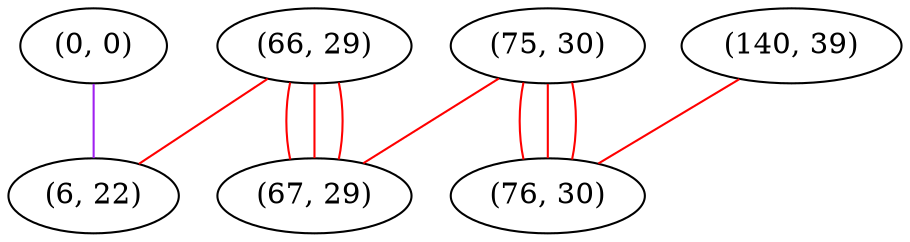 graph "" {
"(66, 29)";
"(0, 0)";
"(75, 30)";
"(140, 39)";
"(6, 22)";
"(76, 30)";
"(67, 29)";
"(66, 29)" -- "(67, 29)"  [color=red, key=0, weight=1];
"(66, 29)" -- "(67, 29)"  [color=red, key=1, weight=1];
"(66, 29)" -- "(67, 29)"  [color=red, key=2, weight=1];
"(66, 29)" -- "(6, 22)"  [color=red, key=0, weight=1];
"(0, 0)" -- "(6, 22)"  [color=purple, key=0, weight=4];
"(75, 30)" -- "(76, 30)"  [color=red, key=0, weight=1];
"(75, 30)" -- "(76, 30)"  [color=red, key=1, weight=1];
"(75, 30)" -- "(76, 30)"  [color=red, key=2, weight=1];
"(75, 30)" -- "(67, 29)"  [color=red, key=0, weight=1];
"(140, 39)" -- "(76, 30)"  [color=red, key=0, weight=1];
}
